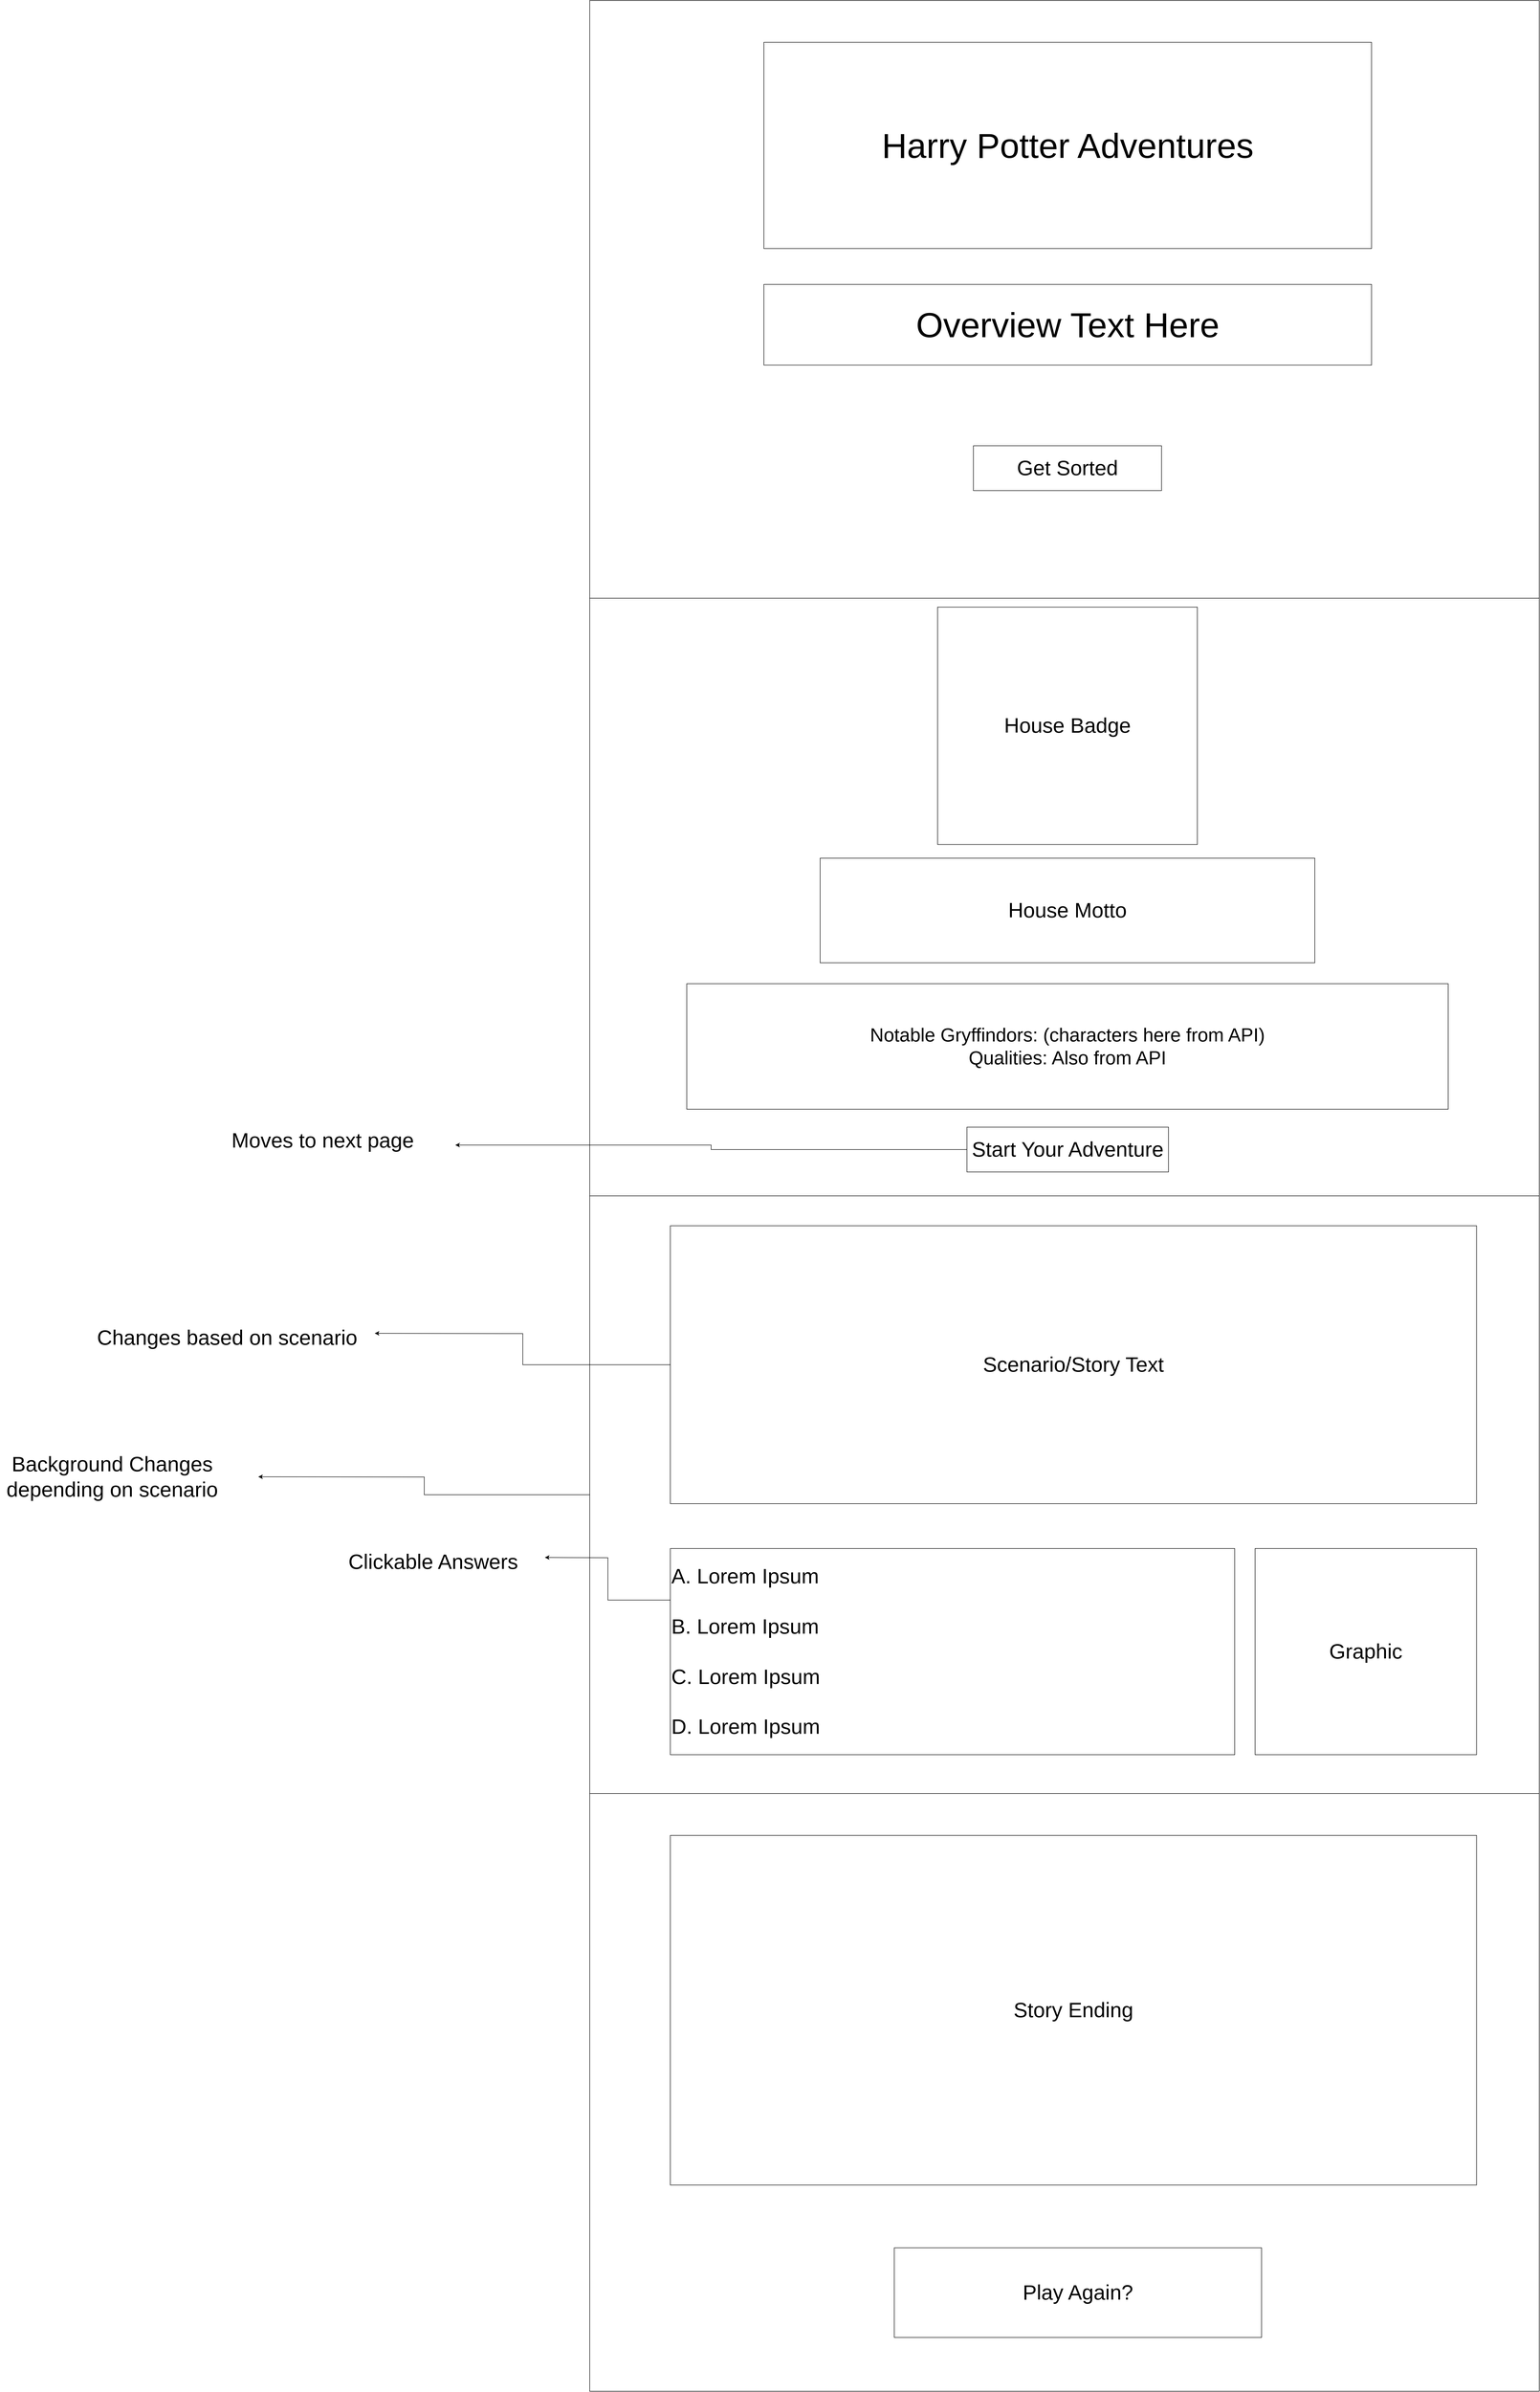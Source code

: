 <mxfile version="13.7.1"><diagram id="5jA9T5qx_ZreF_yiphfv" name="Page-1"><mxGraphModel dx="5748" dy="3178" grid="1" gridSize="18" guides="1" tooltips="1" connect="1" arrows="1" fold="1" page="1" pageScale="1" pageWidth="1920" pageHeight="1200" math="0" shadow="0"><root><mxCell id="0"/><mxCell id="1" parent="0"/><mxCell id="BdQgGS_heuWfLlcXhvkQ-22" value="" style="rounded=0;whiteSpace=wrap;html=1;fontSize=42;" vertex="1" parent="1"><mxGeometry y="2400" width="1908" height="1200" as="geometry"/></mxCell><mxCell id="BdQgGS_heuWfLlcXhvkQ-20" style="edgeStyle=orthogonalEdgeStyle;rounded=0;orthogonalLoop=1;jettySize=auto;html=1;exitX=0;exitY=0.5;exitDx=0;exitDy=0;fontSize=42;" edge="1" parent="1" source="BdQgGS_heuWfLlcXhvkQ-19"><mxGeometry relative="1" as="geometry"><mxPoint x="-666" y="1764" as="targetPoint"/></mxGeometry></mxCell><mxCell id="BdQgGS_heuWfLlcXhvkQ-19" value="" style="rounded=0;whiteSpace=wrap;html=1;fontSize=42;" vertex="1" parent="1"><mxGeometry y="1200" width="1908" height="1200" as="geometry"/></mxCell><mxCell id="BdQgGS_heuWfLlcXhvkQ-18" value="" style="rounded=0;whiteSpace=wrap;html=1;fontSize=42;" vertex="1" parent="1"><mxGeometry width="1908" height="1200" as="geometry"/></mxCell><mxCell id="BdQgGS_heuWfLlcXhvkQ-17" value="" style="rounded=0;whiteSpace=wrap;html=1;fontSize=42;" vertex="1" parent="1"><mxGeometry y="-1200" width="1908" height="1200" as="geometry"/></mxCell><mxCell id="WyUQDjWTJYfZEfSzFGVA-1" value="&lt;div style=&quot;font-size: 42px&quot;&gt;&lt;font style=&quot;font-size: 42px&quot;&gt;House Badge&lt;/font&gt;&lt;/div&gt;" style="rounded=0;whiteSpace=wrap;html=1;" parent="1" vertex="1"><mxGeometry x="699" y="18" width="522" height="476.43" as="geometry"/></mxCell><mxCell id="BdQgGS_heuWfLlcXhvkQ-1" value="&lt;font style=&quot;font-size: 42px&quot;&gt;House Motto&lt;/font&gt;" style="rounded=0;whiteSpace=wrap;html=1;" vertex="1" parent="1"><mxGeometry x="463" y="522" width="994" height="210" as="geometry"/></mxCell><mxCell id="BdQgGS_heuWfLlcXhvkQ-2" value="&lt;div style=&quot;font-size: 38px&quot; align=&quot;center&quot;&gt;&lt;font style=&quot;font-size: 38px&quot;&gt;Notable Gryffindors: (characters here from API)&lt;/font&gt;&lt;/div&gt;&lt;div style=&quot;font-size: 38px&quot; align=&quot;center&quot;&gt;&lt;font style=&quot;font-size: 38px&quot;&gt;Qualities: Also from API&lt;br&gt;&lt;/font&gt;&lt;/div&gt;" style="rounded=0;whiteSpace=wrap;html=1;align=center;" vertex="1" parent="1"><mxGeometry x="195" y="774" width="1530" height="252" as="geometry"/></mxCell><mxCell id="BdQgGS_heuWfLlcXhvkQ-4" value="Harry Potter Adventures" style="rounded=0;whiteSpace=wrap;html=1;fontSize=70;" vertex="1" parent="1"><mxGeometry x="350" y="-1116" width="1221" height="414" as="geometry"/></mxCell><mxCell id="BdQgGS_heuWfLlcXhvkQ-5" value="Overview Text Here" style="rounded=0;whiteSpace=wrap;html=1;fontSize=70;" vertex="1" parent="1"><mxGeometry x="350" y="-630" width="1221" height="162" as="geometry"/></mxCell><mxCell id="BdQgGS_heuWfLlcXhvkQ-7" value="Get Sorted" style="rounded=0;whiteSpace=wrap;html=1;fontSize=42;" vertex="1" parent="1"><mxGeometry x="771" y="-306" width="378" height="90" as="geometry"/></mxCell><mxCell id="BdQgGS_heuWfLlcXhvkQ-15" style="edgeStyle=orthogonalEdgeStyle;rounded=0;orthogonalLoop=1;jettySize=auto;html=1;fontSize=42;" edge="1" parent="1" source="BdQgGS_heuWfLlcXhvkQ-9"><mxGeometry relative="1" as="geometry"><mxPoint x="-432.0" y="1476.0" as="targetPoint"/></mxGeometry></mxCell><mxCell id="BdQgGS_heuWfLlcXhvkQ-9" value="Scenario/Story Text" style="rounded=0;whiteSpace=wrap;html=1;fontSize=42;" vertex="1" parent="1"><mxGeometry x="162" y="1260" width="1620" height="558" as="geometry"/></mxCell><mxCell id="BdQgGS_heuWfLlcXhvkQ-13" style="edgeStyle=orthogonalEdgeStyle;rounded=0;orthogonalLoop=1;jettySize=auto;html=1;exitX=0;exitY=0.25;exitDx=0;exitDy=0;fontSize=42;" edge="1" parent="1" source="BdQgGS_heuWfLlcXhvkQ-10"><mxGeometry relative="1" as="geometry"><mxPoint x="-90" y="1926" as="targetPoint"/></mxGeometry></mxCell><mxCell id="BdQgGS_heuWfLlcXhvkQ-10" value="&lt;div&gt;A. Lorem Ipsum&lt;/div&gt;&lt;div&gt;&lt;br&gt;&lt;/div&gt;&lt;div&gt;B. Lorem Ipsum&lt;/div&gt;&lt;div&gt;&lt;br&gt;&lt;/div&gt;&lt;div&gt;C. Lorem Ipsum&lt;/div&gt;&lt;div&gt;&lt;br&gt;&lt;/div&gt;&lt;div&gt;D. Lorem Ipsum&lt;br&gt; &lt;/div&gt;" style="rounded=0;whiteSpace=wrap;html=1;fontSize=42;align=left;" vertex="1" parent="1"><mxGeometry x="162" y="1908" width="1134" height="414" as="geometry"/></mxCell><mxCell id="BdQgGS_heuWfLlcXhvkQ-11" value="Graphic" style="rounded=0;whiteSpace=wrap;html=1;fontSize=42;" vertex="1" parent="1"><mxGeometry x="1337" y="1908" width="445" height="414" as="geometry"/></mxCell><mxCell id="BdQgGS_heuWfLlcXhvkQ-23" style="edgeStyle=orthogonalEdgeStyle;rounded=0;orthogonalLoop=1;jettySize=auto;html=1;exitX=0;exitY=0.5;exitDx=0;exitDy=0;fontSize=42;" edge="1" parent="1" source="BdQgGS_heuWfLlcXhvkQ-12"><mxGeometry relative="1" as="geometry"><mxPoint x="-270" y="1098" as="targetPoint"/><Array as="points"><mxPoint x="244" y="1107"/><mxPoint x="244" y="1098"/></Array></mxGeometry></mxCell><mxCell id="BdQgGS_heuWfLlcXhvkQ-12" value="Start Your Adventure" style="rounded=0;whiteSpace=wrap;html=1;fontSize=42;" vertex="1" parent="1"><mxGeometry x="758" y="1062" width="405" height="90" as="geometry"/></mxCell><mxCell id="BdQgGS_heuWfLlcXhvkQ-14" value="Clickable Answers" style="text;html=1;align=center;verticalAlign=middle;resizable=0;points=[];autosize=1;fontSize=42;" vertex="1" parent="1"><mxGeometry x="-504" y="1908" width="378" height="54" as="geometry"/></mxCell><mxCell id="BdQgGS_heuWfLlcXhvkQ-16" value="Changes based on scenario" style="text;html=1;align=center;verticalAlign=middle;resizable=0;points=[];autosize=1;fontSize=42;" vertex="1" parent="1"><mxGeometry x="-1008" y="1458" width="558" height="54" as="geometry"/></mxCell><mxCell id="BdQgGS_heuWfLlcXhvkQ-21" value="&lt;div&gt;Background Changes &lt;br&gt;&lt;/div&gt;&lt;div&gt;depending on scenario&lt;/div&gt;" style="text;html=1;align=center;verticalAlign=middle;resizable=0;points=[];autosize=1;fontSize=42;" vertex="1" parent="1"><mxGeometry x="-1185" y="1710" width="450" height="108" as="geometry"/></mxCell><mxCell id="BdQgGS_heuWfLlcXhvkQ-24" value="Moves to next page" style="text;html=1;align=center;verticalAlign=middle;resizable=0;points=[];autosize=1;fontSize=42;" vertex="1" parent="1"><mxGeometry x="-735" y="1062" width="396" height="54" as="geometry"/></mxCell><mxCell id="BdQgGS_heuWfLlcXhvkQ-25" value="Story Ending " style="rounded=0;whiteSpace=wrap;html=1;fontSize=42;" vertex="1" parent="1"><mxGeometry x="162" y="2484" width="1620" height="702" as="geometry"/></mxCell><mxCell id="BdQgGS_heuWfLlcXhvkQ-26" value="Play Again?" style="rounded=0;whiteSpace=wrap;html=1;fontSize=42;" vertex="1" parent="1"><mxGeometry x="612" y="3312" width="738" height="180" as="geometry"/></mxCell></root></mxGraphModel></diagram></mxfile>